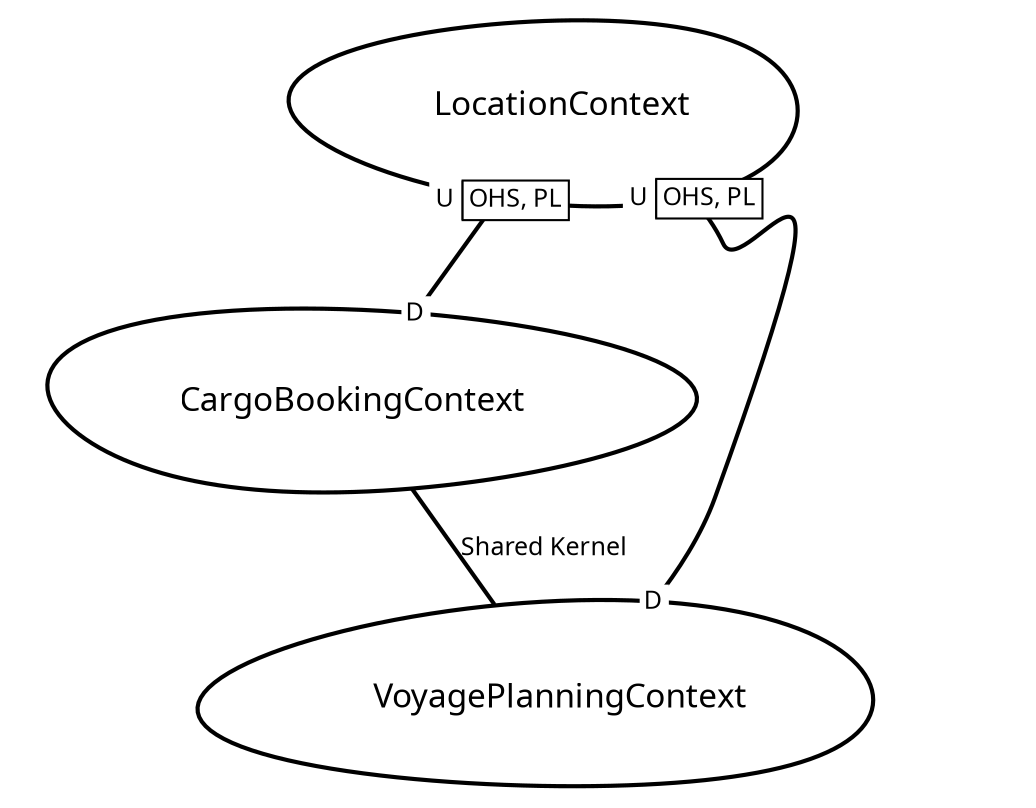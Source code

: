 digraph "ContextMapGraph" {
graph ["imagepath"="/var/folders/bg/gf7x303x2y77dr7wm6ywqb5r0000gn/T/GraphvizJava"]
"CargoBookingContext" ["margin"="0.3","orientation"="158","shape"="egg","fontsize"="16","style"="bold","label"="CargoBookingContext\n","fontname"="sans-serif"]
"VoyagePlanningContext" ["margin"="0.3","orientation"="223","shape"="egg","fontsize"="16","style"="bold","label"="VoyagePlanningContext\n","fontname"="sans-serif"]
"LocationContext" ["margin"="0.3","orientation"="321","shape"="egg","fontsize"="16","style"="bold","label"="LocationContext\n","fontname"="sans-serif"]
"CargoBookingContext" -> "VoyagePlanningContext" ["fontsize"="12","style"="bold","label"="Shared Kernel","dir"="none","fontname"="sans-serif"]
"LocationContext" -> "CargoBookingContext" ["headlabel"=<<table cellspacing="0" cellborder="0" border="0">
<tr><td bgcolor="white">D</td></tr>
</table>>,"labeldistance"="0","fontsize"="12","taillabel"=<<table cellspacing="0" cellborder="1" border="0">
<tr><td bgcolor="white" sides="r">U</td><td sides="trbl" bgcolor="white"><font>OHS, PL</font></td></tr>
</table>>,"style"="bold","label"="                                        ","dir"="none","fontname"="sans-serif"]
"LocationContext" -> "VoyagePlanningContext" ["headlabel"=<<table cellspacing="0" cellborder="0" border="0">
<tr><td bgcolor="white">D</td></tr>
</table>>,"labeldistance"="0","fontsize"="12","taillabel"=<<table cellspacing="0" cellborder="1" border="0">
<tr><td bgcolor="white" sides="r">U</td><td sides="trbl" bgcolor="white"><font>OHS, PL</font></td></tr>
</table>>,"style"="bold","label"="                                        ","dir"="none","fontname"="sans-serif"]
}